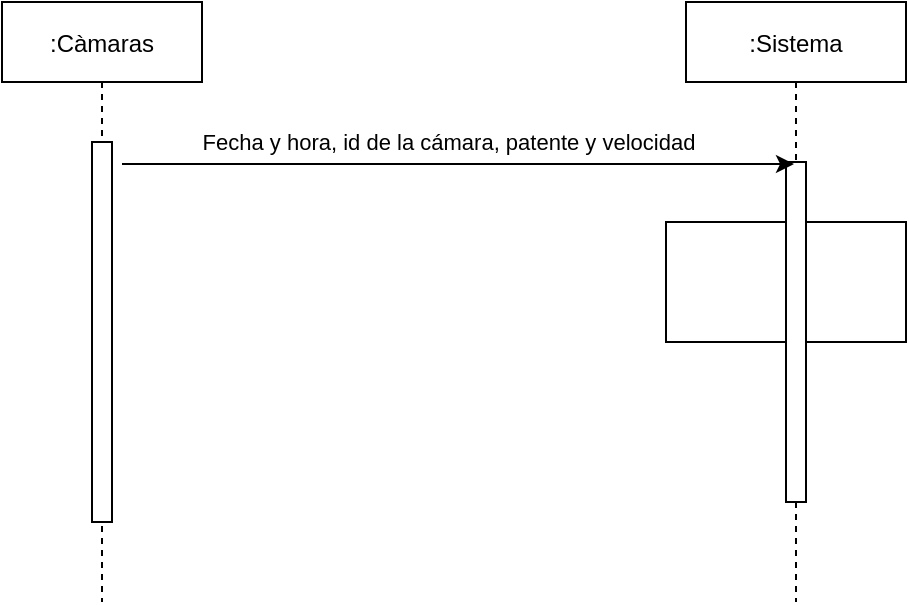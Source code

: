 <mxfile version="20.2.8" type="device"><diagram id="kgpKYQtTHZ0yAKxKKP6v" name="Page-1"><mxGraphModel dx="862" dy="450" grid="1" gridSize="10" guides="1" tooltips="1" connect="1" arrows="1" fold="1" page="1" pageScale="1" pageWidth="850" pageHeight="1100" math="0" shadow="0"><root><mxCell id="0"/><mxCell id="1" parent="0"/><mxCell id="3nuBFxr9cyL0pnOWT2aG-1" value=":Càmaras" style="shape=umlLifeline;perimeter=lifelinePerimeter;container=1;collapsible=0;recursiveResize=0;rounded=0;shadow=0;strokeWidth=1;" parent="1" vertex="1"><mxGeometry x="120" y="80" width="100" height="300" as="geometry"/></mxCell><mxCell id="3nuBFxr9cyL0pnOWT2aG-2" value="" style="points=[];perimeter=orthogonalPerimeter;rounded=0;shadow=0;strokeWidth=1;" parent="3nuBFxr9cyL0pnOWT2aG-1" vertex="1"><mxGeometry x="45" y="70" width="10" height="190" as="geometry"/></mxCell><mxCell id="3nuBFxr9cyL0pnOWT2aG-5" value=":Sistema" style="shape=umlLifeline;perimeter=lifelinePerimeter;container=1;collapsible=0;recursiveResize=0;rounded=0;shadow=0;strokeWidth=1;" parent="1" vertex="1"><mxGeometry x="462" y="80" width="110" height="300" as="geometry"/></mxCell><mxCell id="pFcqkuGFv0Q0pjEW2o-4-4" value="" style="rounded=0;whiteSpace=wrap;html=1;" parent="3nuBFxr9cyL0pnOWT2aG-5" vertex="1"><mxGeometry x="-10" y="110" width="120" height="60" as="geometry"/></mxCell><mxCell id="3nuBFxr9cyL0pnOWT2aG-6" value="" style="points=[];perimeter=orthogonalPerimeter;rounded=0;shadow=0;strokeWidth=1;" parent="3nuBFxr9cyL0pnOWT2aG-5" vertex="1"><mxGeometry x="50" y="80" width="10" height="170" as="geometry"/></mxCell><mxCell id="pFcqkuGFv0Q0pjEW2o-4-1" value="" style="endArrow=classic;html=1;rounded=0;entryX=0.4;entryY=0.006;entryDx=0;entryDy=0;entryPerimeter=0;" parent="1" target="3nuBFxr9cyL0pnOWT2aG-6" edge="1"><mxGeometry width="50" height="50" relative="1" as="geometry"><mxPoint x="180" y="161" as="sourcePoint"/><mxPoint x="450" y="230" as="targetPoint"/></mxGeometry></mxCell><mxCell id="pFcqkuGFv0Q0pjEW2o-4-2" value="Fecha y hora, id de la cámara, patente y velocidad" style="edgeLabel;html=1;align=center;verticalAlign=middle;resizable=0;points=[];" parent="pFcqkuGFv0Q0pjEW2o-4-1" vertex="1" connectable="0"><mxGeometry x="0.148" y="1" relative="1" as="geometry"><mxPoint x="-30" y="-10" as="offset"/></mxGeometry></mxCell></root></mxGraphModel></diagram></mxfile>